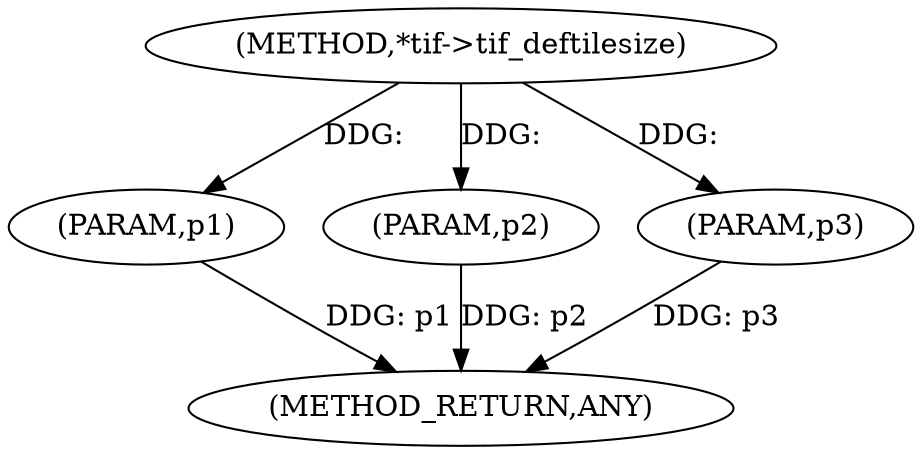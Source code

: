 digraph "*tif-&gt;tif_deftilesize" {  
"100345" [label = <(METHOD,*tif-&gt;tif_deftilesize)> ]
"100349" [label = <(METHOD_RETURN,ANY)> ]
"100346" [label = <(PARAM,p1)> ]
"100347" [label = <(PARAM,p2)> ]
"100348" [label = <(PARAM,p3)> ]
  "100346" -> "100349"  [ label = "DDG: p1"] 
  "100347" -> "100349"  [ label = "DDG: p2"] 
  "100348" -> "100349"  [ label = "DDG: p3"] 
  "100345" -> "100346"  [ label = "DDG: "] 
  "100345" -> "100347"  [ label = "DDG: "] 
  "100345" -> "100348"  [ label = "DDG: "] 
}
